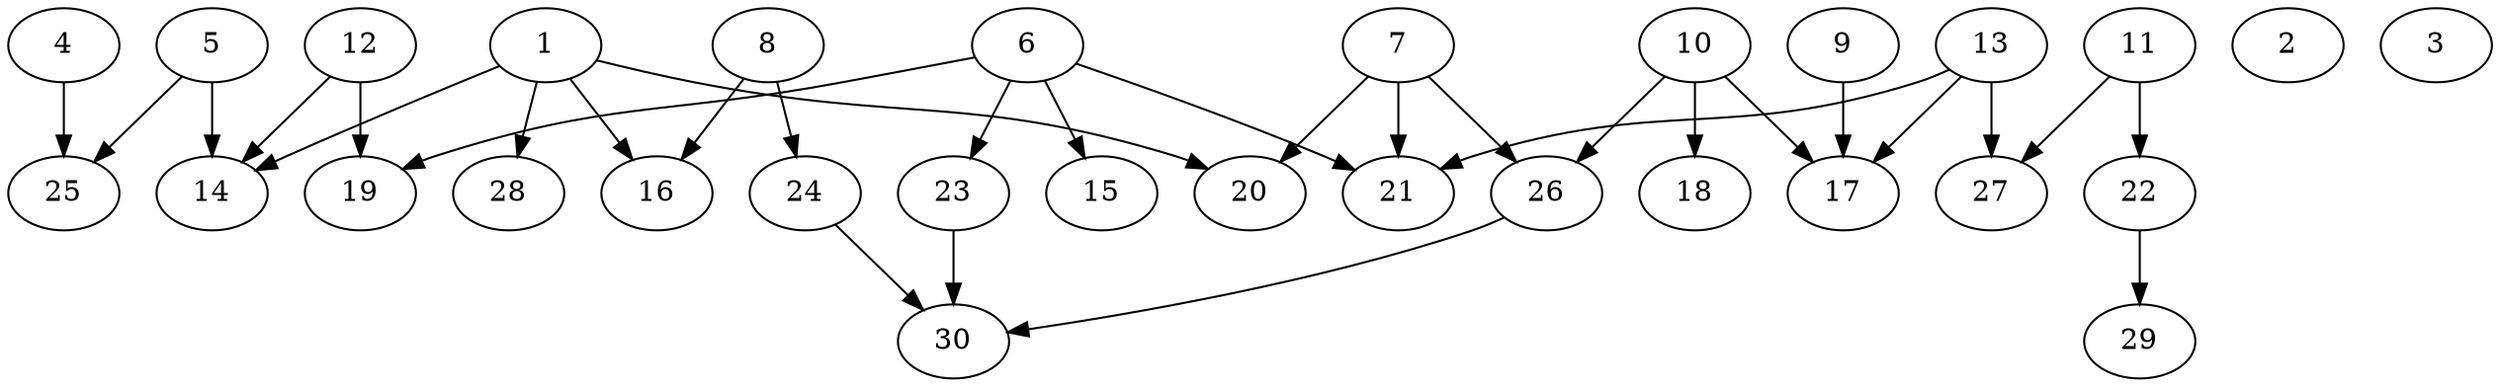 // DAG automatically generated by daggen at Wed Apr 12 12:22:22 2017
// ./daggen --dot -n 30 --jump=1 --fat=0.8 --regularity=0.2 --density=0.2 
digraph G {
  1 [size="5524659407", alpha="0.16"]
  1 -> 14 [size ="679477248"]
  1 -> 16 [size ="679477248"]
  1 -> 20 [size ="679477248"]
  1 -> 28 [size ="679477248"]
  2 [size="31616038472", alpha="0.00"]
  3 [size="31580342448", alpha="0.13"]
  4 [size="1022532377174", alpha="0.13"]
  4 -> 25 [size ="838860800"]
  5 [size="8589934592", alpha="0.13"]
  5 -> 14 [size ="33554432"]
  5 -> 25 [size ="33554432"]
  6 [size="52081815959", alpha="0.20"]
  6 -> 15 [size ="838860800"]
  6 -> 19 [size ="838860800"]
  6 -> 21 [size ="838860800"]
  6 -> 23 [size ="838860800"]
  7 [size="29304610548", alpha="0.18"]
  7 -> 20 [size ="134217728"]
  7 -> 21 [size ="134217728"]
  7 -> 26 [size ="134217728"]
  8 [size="8589934592", alpha="0.18"]
  8 -> 16 [size ="33554432"]
  8 -> 24 [size ="33554432"]
  9 [size="12746875440", alpha="0.02"]
  9 -> 17 [size ="209715200"]
  10 [size="262930876798", alpha="0.10"]
  10 -> 17 [size ="679477248"]
  10 -> 18 [size ="679477248"]
  10 -> 26 [size ="679477248"]
  11 [size="44330686810", alpha="0.00"]
  11 -> 22 [size ="33554432"]
  11 -> 27 [size ="33554432"]
  12 [size="5863772035", alpha="0.13"]
  12 -> 14 [size ="411041792"]
  12 -> 19 [size ="411041792"]
  13 [size="128048574468", alpha="0.04"]
  13 -> 17 [size ="134217728"]
  13 -> 21 [size ="134217728"]
  13 -> 27 [size ="134217728"]
  14 [size="342569558462", alpha="0.15"]
  15 [size="891252397048", alpha="0.14"]
  16 [size="134217728000", alpha="0.14"]
  17 [size="231928233984", alpha="0.08"]
  18 [size="18006109989", alpha="0.10"]
  19 [size="230480193355", alpha="0.09"]
  20 [size="28991029248", alpha="0.10"]
  21 [size="421844649876", alpha="0.05"]
  22 [size="8589934592", alpha="0.15"]
  22 -> 29 [size ="33554432"]
  23 [size="1032432920236", alpha="0.06"]
  23 -> 30 [size ="838860800"]
  24 [size="1788075482", alpha="0.17"]
  24 -> 30 [size ="134217728"]
  25 [size="404942206692", alpha="0.19"]
  26 [size="241592192764", alpha="0.12"]
  26 -> 30 [size ="536870912"]
  27 [size="196787516376", alpha="0.09"]
  28 [size="8589934592", alpha="0.16"]
  29 [size="231928233984", alpha="0.12"]
  30 [size="5253305512", alpha="0.12"]
}
